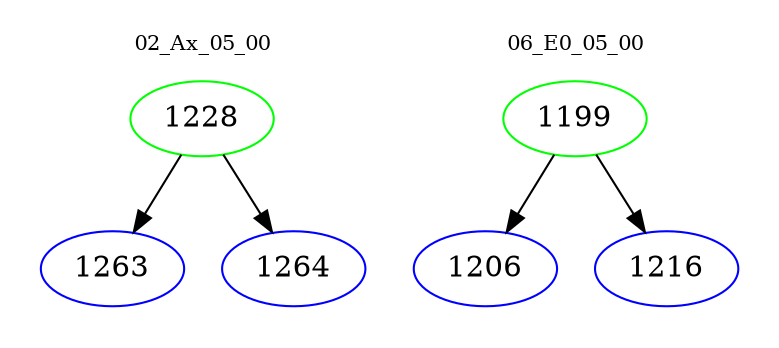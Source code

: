 digraph{
subgraph cluster_0 {
color = white
label = "02_Ax_05_00";
fontsize=10;
T0_1228 [label="1228", color="green"]
T0_1228 -> T0_1263 [color="black"]
T0_1263 [label="1263", color="blue"]
T0_1228 -> T0_1264 [color="black"]
T0_1264 [label="1264", color="blue"]
}
subgraph cluster_1 {
color = white
label = "06_E0_05_00";
fontsize=10;
T1_1199 [label="1199", color="green"]
T1_1199 -> T1_1206 [color="black"]
T1_1206 [label="1206", color="blue"]
T1_1199 -> T1_1216 [color="black"]
T1_1216 [label="1216", color="blue"]
}
}
